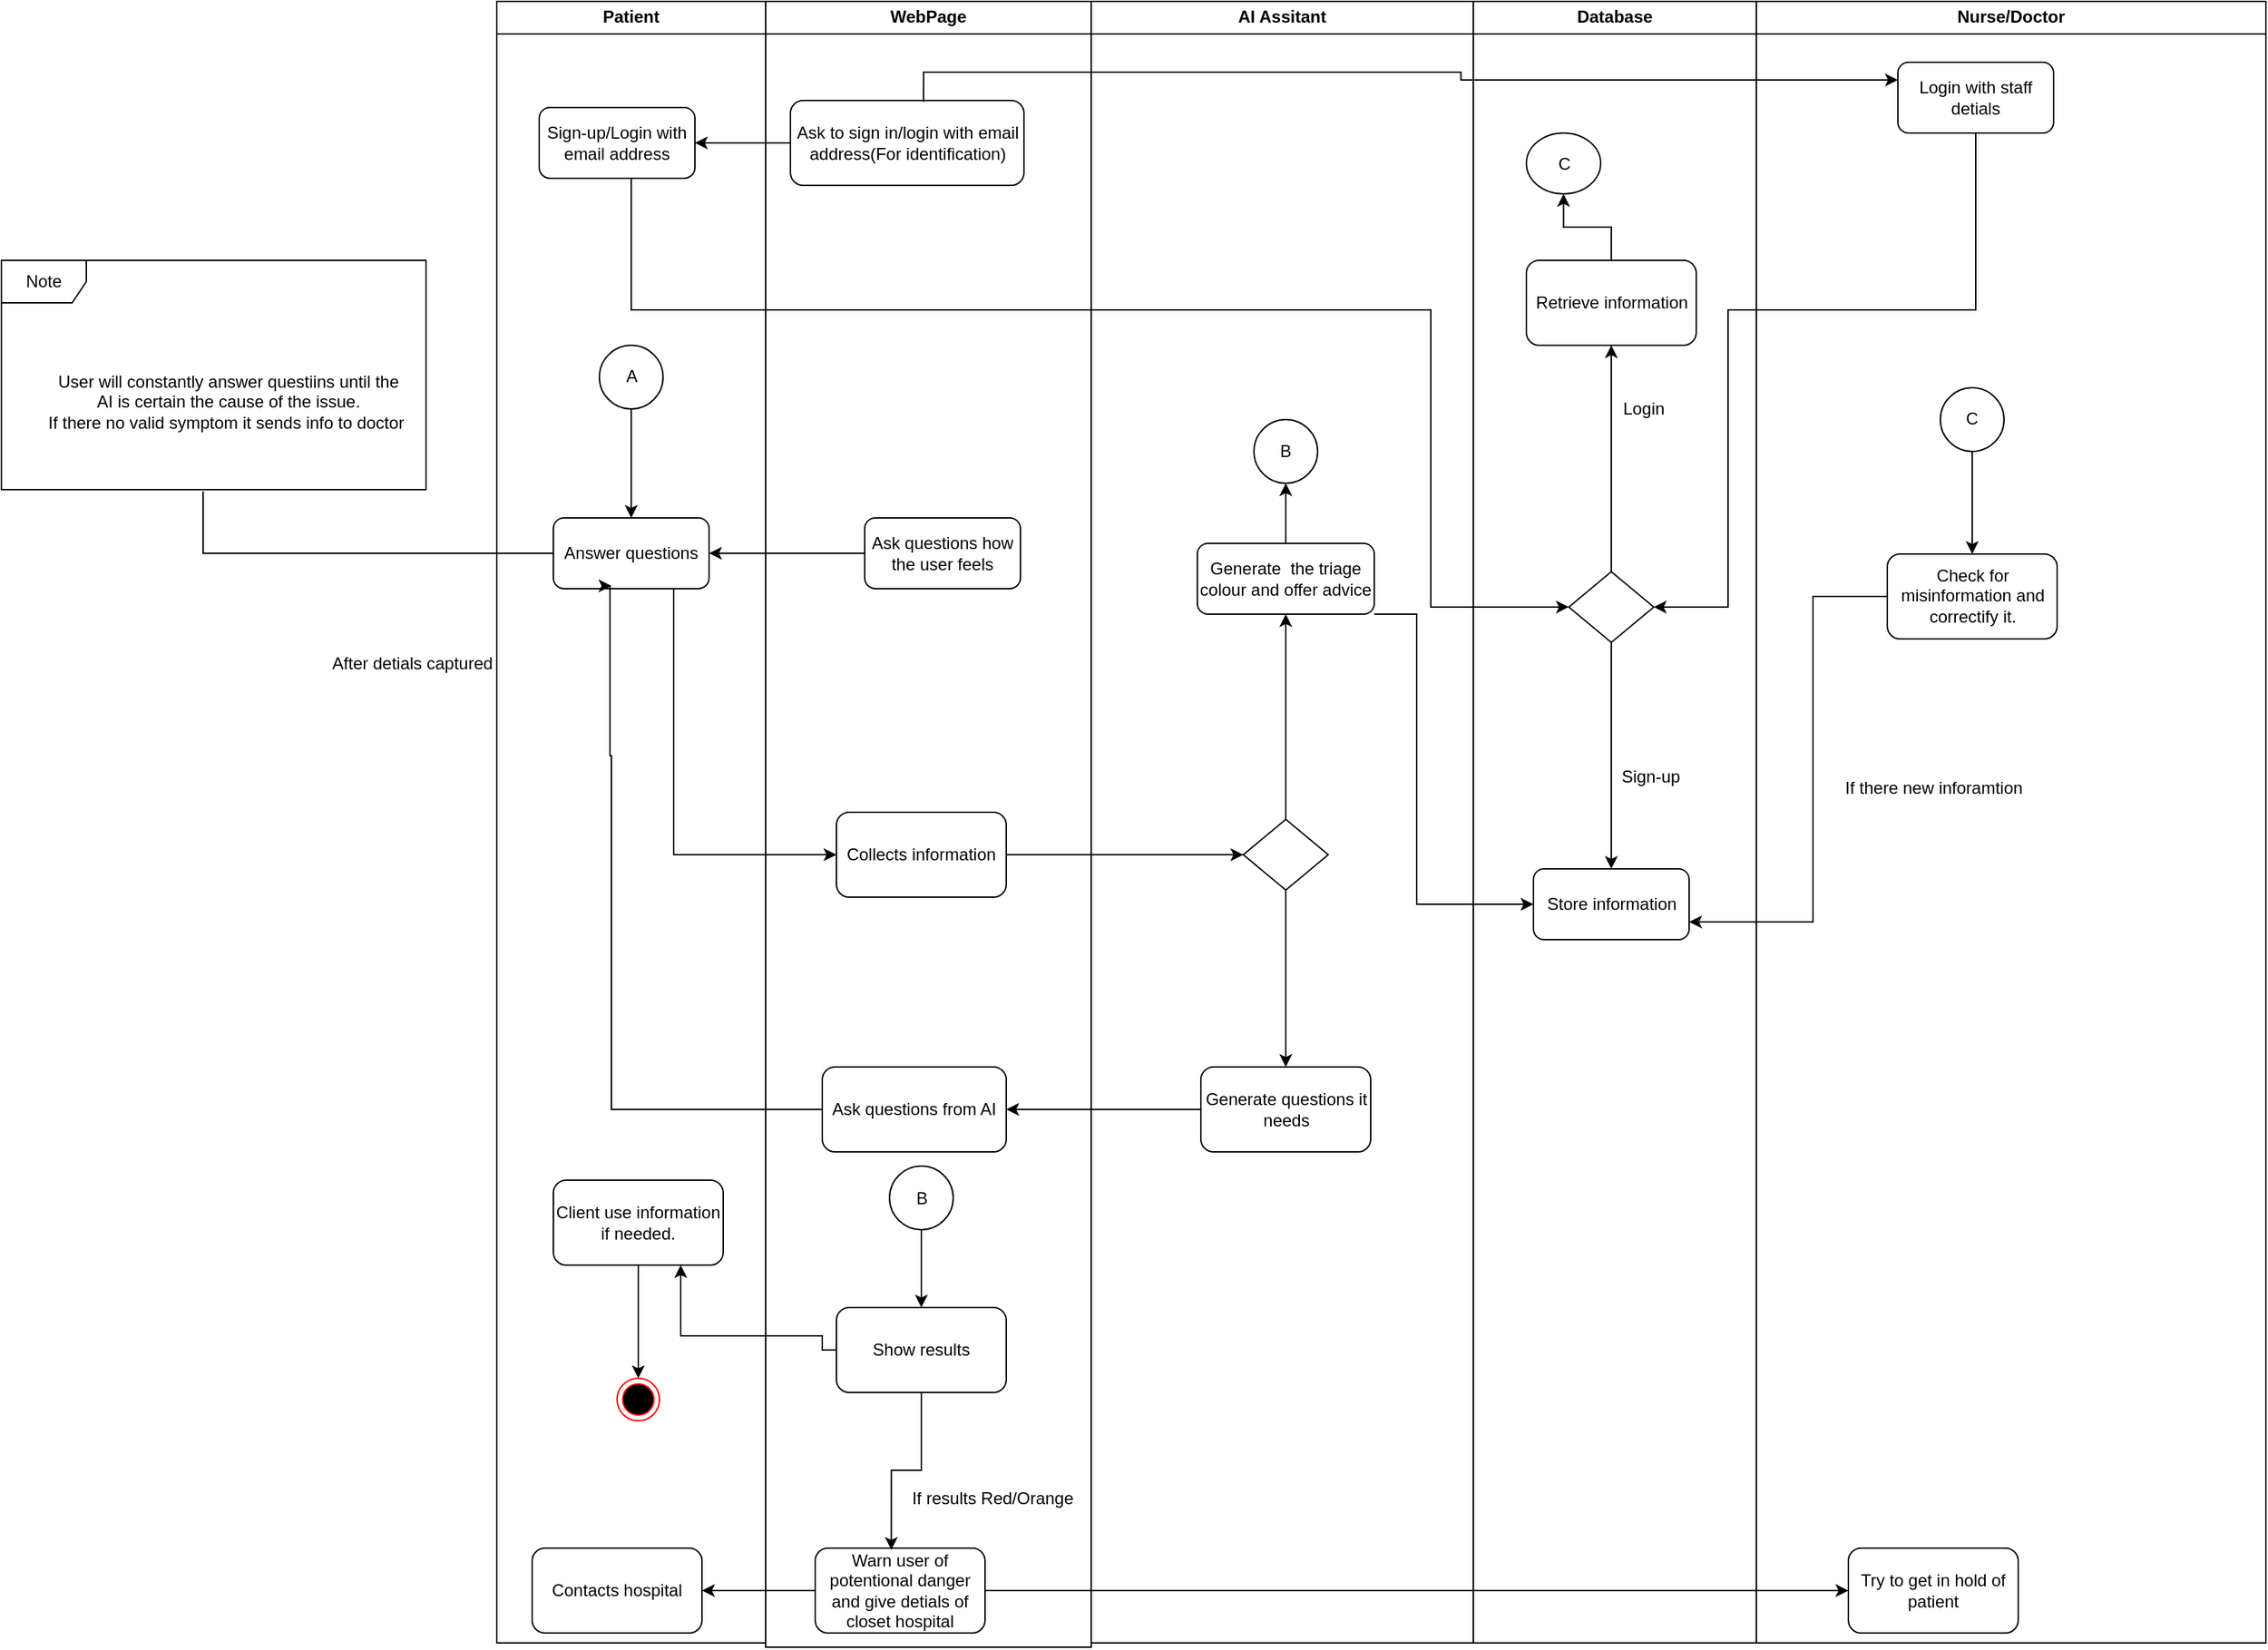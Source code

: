 <mxfile version="23.1.5" type="device">
  <diagram name="Page-1" id="2YBvvXClWsGukQMizWep">
    <mxGraphModel dx="1900" dy="621" grid="1" gridSize="10" guides="1" tooltips="1" connect="1" arrows="1" fold="1" page="1" pageScale="1" pageWidth="850" pageHeight="1100" math="0" shadow="0">
      <root>
        <mxCell id="0" />
        <mxCell id="1" parent="0" />
        <mxCell id="2b5t8Nv5If9gg6Ic7OxE-5" value="Patient" style="swimlane;whiteSpace=wrap;html=1;" parent="1" vertex="1">
          <mxGeometry x="200" y="76.976" width="190" height="1160" as="geometry" />
        </mxCell>
        <mxCell id="2b5t8Nv5If9gg6Ic7OxE-6" value="Sign-up/Login with email address" style="html=1;whiteSpace=wrap;rounded=1;glass=0;" parent="2b5t8Nv5If9gg6Ic7OxE-5" vertex="1">
          <mxGeometry x="30" y="75" width="110" height="50" as="geometry" />
        </mxCell>
        <mxCell id="2b5t8Nv5If9gg6Ic7OxE-8" value="Answer questions" style="html=1;whiteSpace=wrap;rounded=1;glass=0;" parent="2b5t8Nv5If9gg6Ic7OxE-5" vertex="1">
          <mxGeometry x="40" y="365" width="110" height="50" as="geometry" />
        </mxCell>
        <mxCell id="2b5t8Nv5If9gg6Ic7OxE-17" value="A" style="ellipse;whiteSpace=wrap;html=1;aspect=fixed;" parent="2b5t8Nv5If9gg6Ic7OxE-5" vertex="1">
          <mxGeometry x="72.5" y="243.02" width="45" height="45" as="geometry" />
        </mxCell>
        <mxCell id="2b5t8Nv5If9gg6Ic7OxE-55" style="edgeStyle=orthogonalEdgeStyle;rounded=0;orthogonalLoop=1;jettySize=auto;html=1;entryX=0.5;entryY=0;entryDx=0;entryDy=0;" parent="2b5t8Nv5If9gg6Ic7OxE-5" source="2b5t8Nv5If9gg6Ic7OxE-17" target="2b5t8Nv5If9gg6Ic7OxE-8" edge="1">
          <mxGeometry relative="1" as="geometry" />
        </mxCell>
        <mxCell id="3H_AsraDsj0FKCHQlOIG-4" value="" style="ellipse;html=1;shape=endState;fillColor=#000000;strokeColor=#ff0000;" vertex="1" parent="2b5t8Nv5If9gg6Ic7OxE-5">
          <mxGeometry x="85" y="973.02" width="30" height="30" as="geometry" />
        </mxCell>
        <mxCell id="3H_AsraDsj0FKCHQlOIG-2" value="Client use information if needed." style="whiteSpace=wrap;html=1;rounded=1;glass=0;" vertex="1" parent="2b5t8Nv5If9gg6Ic7OxE-5">
          <mxGeometry x="40" y="833.024" width="120" height="60" as="geometry" />
        </mxCell>
        <mxCell id="3H_AsraDsj0FKCHQlOIG-5" style="edgeStyle=orthogonalEdgeStyle;rounded=0;orthogonalLoop=1;jettySize=auto;html=1;entryX=0.5;entryY=0;entryDx=0;entryDy=0;" edge="1" parent="2b5t8Nv5If9gg6Ic7OxE-5" source="3H_AsraDsj0FKCHQlOIG-2" target="3H_AsraDsj0FKCHQlOIG-4">
          <mxGeometry relative="1" as="geometry" />
        </mxCell>
        <mxCell id="3H_AsraDsj0FKCHQlOIG-6" value="Contacts hospital" style="whiteSpace=wrap;html=1;rounded=1;glass=0;" vertex="1" parent="2b5t8Nv5If9gg6Ic7OxE-5">
          <mxGeometry x="25" y="1093.024" width="120" height="60" as="geometry" />
        </mxCell>
        <mxCell id="2b5t8Nv5If9gg6Ic7OxE-11" value="WebPage" style="swimlane;whiteSpace=wrap;html=1;" parent="1" vertex="1">
          <mxGeometry x="390" y="76.98" width="230" height="1163.02" as="geometry" />
        </mxCell>
        <mxCell id="2b5t8Nv5If9gg6Ic7OxE-13" value="Ask questions how the user feels" style="html=1;whiteSpace=wrap;rounded=1;glass=0;" parent="2b5t8Nv5If9gg6Ic7OxE-11" vertex="1">
          <mxGeometry x="70" y="365" width="110" height="50" as="geometry" />
        </mxCell>
        <mxCell id="2b5t8Nv5If9gg6Ic7OxE-15" value="Collects information" style="whiteSpace=wrap;html=1;rounded=1;glass=0;" parent="2b5t8Nv5If9gg6Ic7OxE-11" vertex="1">
          <mxGeometry x="50" y="573.02" width="120" height="60" as="geometry" />
        </mxCell>
        <mxCell id="2b5t8Nv5If9gg6Ic7OxE-21" value="Ask to sign in/login with email address(For identification)" style="html=1;whiteSpace=wrap;rounded=1;glass=0;" parent="2b5t8Nv5If9gg6Ic7OxE-11" vertex="1">
          <mxGeometry x="17.5" y="70" width="165" height="60" as="geometry" />
        </mxCell>
        <mxCell id="2b5t8Nv5If9gg6Ic7OxE-109" value="Ask questions from AI" style="whiteSpace=wrap;html=1;rounded=1;glass=0;" parent="2b5t8Nv5If9gg6Ic7OxE-11" vertex="1">
          <mxGeometry x="40" y="753.02" width="130" height="60" as="geometry" />
        </mxCell>
        <mxCell id="2b5t8Nv5If9gg6Ic7OxE-113" value="Show results" style="whiteSpace=wrap;html=1;rounded=1;glass=0;" parent="2b5t8Nv5If9gg6Ic7OxE-11" vertex="1">
          <mxGeometry x="50" y="923.02" width="120" height="60" as="geometry" />
        </mxCell>
        <mxCell id="2b5t8Nv5If9gg6Ic7OxE-118" style="edgeStyle=orthogonalEdgeStyle;rounded=0;orthogonalLoop=1;jettySize=auto;html=1;entryX=0.5;entryY=0;entryDx=0;entryDy=0;" parent="2b5t8Nv5If9gg6Ic7OxE-11" source="2b5t8Nv5If9gg6Ic7OxE-114" target="2b5t8Nv5If9gg6Ic7OxE-113" edge="1">
          <mxGeometry relative="1" as="geometry" />
        </mxCell>
        <mxCell id="2b5t8Nv5If9gg6Ic7OxE-114" value="B" style="ellipse;whiteSpace=wrap;html=1;aspect=fixed;" parent="2b5t8Nv5If9gg6Ic7OxE-11" vertex="1">
          <mxGeometry x="87.5" y="823.02" width="45" height="45" as="geometry" />
        </mxCell>
        <mxCell id="2b5t8Nv5If9gg6Ic7OxE-124" value="If results Red/Orange" style="text;html=1;align=center;verticalAlign=middle;resizable=0;points=[];autosize=1;strokeColor=none;fillColor=none;" parent="2b5t8Nv5If9gg6Ic7OxE-11" vertex="1">
          <mxGeometry x="90" y="1043.02" width="140" height="30" as="geometry" />
        </mxCell>
        <mxCell id="2b5t8Nv5If9gg6Ic7OxE-123" value="Warn user of potentional danger and give detials of closet hospital" style="whiteSpace=wrap;html=1;rounded=1;glass=0;" parent="2b5t8Nv5If9gg6Ic7OxE-11" vertex="1">
          <mxGeometry x="35" y="1093.02" width="120" height="60" as="geometry" />
        </mxCell>
        <mxCell id="2b5t8Nv5If9gg6Ic7OxE-125" style="edgeStyle=orthogonalEdgeStyle;rounded=0;orthogonalLoop=1;jettySize=auto;html=1;entryX=0.448;entryY=0.02;entryDx=0;entryDy=0;entryPerimeter=0;" parent="2b5t8Nv5If9gg6Ic7OxE-11" source="2b5t8Nv5If9gg6Ic7OxE-113" target="2b5t8Nv5If9gg6Ic7OxE-123" edge="1">
          <mxGeometry relative="1" as="geometry" />
        </mxCell>
        <mxCell id="2b5t8Nv5If9gg6Ic7OxE-18" value="AI Assitant" style="swimlane;whiteSpace=wrap;html=1;" parent="1" vertex="1">
          <mxGeometry x="620" y="76.976" width="270" height="1160" as="geometry" />
        </mxCell>
        <mxCell id="2b5t8Nv5If9gg6Ic7OxE-104" style="edgeStyle=orthogonalEdgeStyle;rounded=0;orthogonalLoop=1;jettySize=auto;html=1;entryX=0.5;entryY=1;entryDx=0;entryDy=0;" parent="2b5t8Nv5If9gg6Ic7OxE-18" source="2b5t8Nv5If9gg6Ic7OxE-23" target="2b5t8Nv5If9gg6Ic7OxE-27" edge="1">
          <mxGeometry relative="1" as="geometry" />
        </mxCell>
        <mxCell id="2b5t8Nv5If9gg6Ic7OxE-23" value="Generate&amp;nbsp; the triage colour and offer advice" style="html=1;whiteSpace=wrap;rounded=1;glass=0;" parent="2b5t8Nv5If9gg6Ic7OxE-18" vertex="1">
          <mxGeometry x="75" y="383.02" width="125" height="50" as="geometry" />
        </mxCell>
        <mxCell id="2b5t8Nv5If9gg6Ic7OxE-27" value="B" style="ellipse;whiteSpace=wrap;html=1;aspect=fixed;" parent="2b5t8Nv5If9gg6Ic7OxE-18" vertex="1">
          <mxGeometry x="115" y="295.52" width="45" height="45" as="geometry" />
        </mxCell>
        <mxCell id="2b5t8Nv5If9gg6Ic7OxE-105" style="edgeStyle=orthogonalEdgeStyle;rounded=0;orthogonalLoop=1;jettySize=auto;html=1;entryX=0.5;entryY=1;entryDx=0;entryDy=0;" parent="2b5t8Nv5If9gg6Ic7OxE-18" source="2b5t8Nv5If9gg6Ic7OxE-102" target="2b5t8Nv5If9gg6Ic7OxE-23" edge="1">
          <mxGeometry relative="1" as="geometry" />
        </mxCell>
        <mxCell id="2b5t8Nv5If9gg6Ic7OxE-107" style="edgeStyle=orthogonalEdgeStyle;rounded=0;orthogonalLoop=1;jettySize=auto;html=1;" parent="2b5t8Nv5If9gg6Ic7OxE-18" source="2b5t8Nv5If9gg6Ic7OxE-102" target="2b5t8Nv5If9gg6Ic7OxE-106" edge="1">
          <mxGeometry relative="1" as="geometry" />
        </mxCell>
        <mxCell id="2b5t8Nv5If9gg6Ic7OxE-102" value="" style="rhombus;whiteSpace=wrap;html=1;" parent="2b5t8Nv5If9gg6Ic7OxE-18" vertex="1">
          <mxGeometry x="107.5" y="578.03" width="60" height="49.98" as="geometry" />
        </mxCell>
        <mxCell id="2b5t8Nv5If9gg6Ic7OxE-106" value="Generate questions it needs" style="whiteSpace=wrap;html=1;rounded=1;glass=0;" parent="2b5t8Nv5If9gg6Ic7OxE-18" vertex="1">
          <mxGeometry x="77.5" y="753.02" width="120" height="60" as="geometry" />
        </mxCell>
        <mxCell id="2b5t8Nv5If9gg6Ic7OxE-35" value="Database" style="swimlane;whiteSpace=wrap;html=1;" parent="1" vertex="1">
          <mxGeometry x="890" y="76.976" width="200" height="1160" as="geometry" />
        </mxCell>
        <mxCell id="2b5t8Nv5If9gg6Ic7OxE-89" value="Store information" style="html=1;whiteSpace=wrap;rounded=1;glass=0;" parent="2b5t8Nv5If9gg6Ic7OxE-35" vertex="1">
          <mxGeometry x="42.5" y="613.02" width="110" height="50" as="geometry" />
        </mxCell>
        <mxCell id="2b5t8Nv5If9gg6Ic7OxE-94" value="" style="edgeStyle=orthogonalEdgeStyle;rounded=0;orthogonalLoop=1;jettySize=auto;html=1;" parent="2b5t8Nv5If9gg6Ic7OxE-35" source="2b5t8Nv5If9gg6Ic7OxE-92" target="2b5t8Nv5If9gg6Ic7OxE-93" edge="1">
          <mxGeometry relative="1" as="geometry" />
        </mxCell>
        <mxCell id="2b5t8Nv5If9gg6Ic7OxE-95" style="edgeStyle=orthogonalEdgeStyle;rounded=0;orthogonalLoop=1;jettySize=auto;html=1;entryX=0.5;entryY=0;entryDx=0;entryDy=0;" parent="2b5t8Nv5If9gg6Ic7OxE-35" source="2b5t8Nv5If9gg6Ic7OxE-92" target="2b5t8Nv5If9gg6Ic7OxE-89" edge="1">
          <mxGeometry relative="1" as="geometry" />
        </mxCell>
        <mxCell id="2b5t8Nv5If9gg6Ic7OxE-92" value="" style="rhombus;whiteSpace=wrap;html=1;" parent="2b5t8Nv5If9gg6Ic7OxE-35" vertex="1">
          <mxGeometry x="67.5" y="403.02" width="60" height="49.98" as="geometry" />
        </mxCell>
        <mxCell id="3H_AsraDsj0FKCHQlOIG-12" value="" style="edgeStyle=orthogonalEdgeStyle;rounded=0;orthogonalLoop=1;jettySize=auto;html=1;" edge="1" parent="2b5t8Nv5If9gg6Ic7OxE-35" source="2b5t8Nv5If9gg6Ic7OxE-93" target="3H_AsraDsj0FKCHQlOIG-11">
          <mxGeometry relative="1" as="geometry" />
        </mxCell>
        <mxCell id="2b5t8Nv5If9gg6Ic7OxE-93" value="Retrieve information" style="whiteSpace=wrap;html=1;rounded=1;" parent="2b5t8Nv5If9gg6Ic7OxE-35" vertex="1">
          <mxGeometry x="37.5" y="183.02" width="120" height="60" as="geometry" />
        </mxCell>
        <mxCell id="2b5t8Nv5If9gg6Ic7OxE-96" value="Sign-up" style="text;html=1;align=center;verticalAlign=middle;resizable=0;points=[];autosize=1;strokeColor=none;fillColor=none;" parent="2b5t8Nv5If9gg6Ic7OxE-35" vertex="1">
          <mxGeometry x="95" y="533.024" width="60" height="30" as="geometry" />
        </mxCell>
        <mxCell id="2b5t8Nv5If9gg6Ic7OxE-97" value="Login" style="text;html=1;align=center;verticalAlign=middle;resizable=0;points=[];autosize=1;strokeColor=none;fillColor=none;" parent="2b5t8Nv5If9gg6Ic7OxE-35" vertex="1">
          <mxGeometry x="95" y="273.024" width="50" height="30" as="geometry" />
        </mxCell>
        <mxCell id="3H_AsraDsj0FKCHQlOIG-11" value="C" style="ellipse;whiteSpace=wrap;html=1;rounded=1;" vertex="1" parent="2b5t8Nv5If9gg6Ic7OxE-35">
          <mxGeometry x="37.5" y="93.02" width="52.5" height="43.02" as="geometry" />
        </mxCell>
        <mxCell id="2b5t8Nv5If9gg6Ic7OxE-39" value="Nurse/Doctor" style="swimlane;whiteSpace=wrap;html=1;movable=1;resizable=1;rotatable=1;deletable=1;editable=1;locked=0;connectable=1;" parent="1" vertex="1">
          <mxGeometry x="1090" y="76.976" width="360" height="1160" as="geometry" />
        </mxCell>
        <mxCell id="2b5t8Nv5If9gg6Ic7OxE-87" value="Login with staff detials" style="html=1;whiteSpace=wrap;rounded=1;glass=0;" parent="2b5t8Nv5If9gg6Ic7OxE-39" vertex="1">
          <mxGeometry x="100" y="43.02" width="110" height="50" as="geometry" />
        </mxCell>
        <mxCell id="3H_AsraDsj0FKCHQlOIG-9" value="Try to get in hold of patient" style="whiteSpace=wrap;html=1;rounded=1;glass=0;" vertex="1" parent="2b5t8Nv5If9gg6Ic7OxE-39">
          <mxGeometry x="65" y="1093.024" width="120" height="60" as="geometry" />
        </mxCell>
        <mxCell id="3H_AsraDsj0FKCHQlOIG-15" value="" style="edgeStyle=orthogonalEdgeStyle;rounded=0;orthogonalLoop=1;jettySize=auto;html=1;" edge="1" parent="2b5t8Nv5If9gg6Ic7OxE-39" source="3H_AsraDsj0FKCHQlOIG-13" target="3H_AsraDsj0FKCHQlOIG-14">
          <mxGeometry relative="1" as="geometry" />
        </mxCell>
        <mxCell id="3H_AsraDsj0FKCHQlOIG-13" value="C" style="ellipse;whiteSpace=wrap;html=1;aspect=fixed;" vertex="1" parent="2b5t8Nv5If9gg6Ic7OxE-39">
          <mxGeometry x="130" y="273.02" width="45" height="45" as="geometry" />
        </mxCell>
        <mxCell id="3H_AsraDsj0FKCHQlOIG-14" value="Check for misinformation and correctify it." style="whiteSpace=wrap;html=1;rounded=1;" vertex="1" parent="2b5t8Nv5If9gg6Ic7OxE-39">
          <mxGeometry x="92.5" y="390.52" width="120" height="60" as="geometry" />
        </mxCell>
        <mxCell id="3H_AsraDsj0FKCHQlOIG-17" value="If there new inforamtion" style="text;html=1;align=center;verticalAlign=middle;resizable=0;points=[];autosize=1;strokeColor=none;fillColor=none;" vertex="1" parent="2b5t8Nv5If9gg6Ic7OxE-39">
          <mxGeometry x="50" y="541.024" width="150" height="30" as="geometry" />
        </mxCell>
        <mxCell id="2b5t8Nv5If9gg6Ic7OxE-51" style="edgeStyle=orthogonalEdgeStyle;rounded=0;orthogonalLoop=1;jettySize=auto;html=1;entryX=0;entryY=0.5;entryDx=0;entryDy=0;" parent="1" source="2b5t8Nv5If9gg6Ic7OxE-6" target="2b5t8Nv5If9gg6Ic7OxE-92" edge="1">
          <mxGeometry relative="1" as="geometry">
            <Array as="points">
              <mxPoint x="295" y="295" />
              <mxPoint x="860" y="295" />
              <mxPoint x="860" y="505" />
            </Array>
          </mxGeometry>
        </mxCell>
        <mxCell id="2b5t8Nv5If9gg6Ic7OxE-52" value="Note" style="shape=umlFrame;whiteSpace=wrap;html=1;pointerEvents=0;" parent="1" vertex="1">
          <mxGeometry x="-150" y="260" width="300" height="161.98" as="geometry" />
        </mxCell>
        <mxCell id="2b5t8Nv5If9gg6Ic7OxE-53" value="User will constantly answer questiins until the &lt;br&gt;AI is certain the cause of the issue. &lt;br&gt;If there no valid symptom it sends info to doctor&amp;nbsp;" style="text;html=1;align=center;verticalAlign=middle;resizable=0;points=[];autosize=1;strokeColor=none;fillColor=none;" parent="1" vertex="1">
          <mxGeometry x="-130" y="329.996" width="280" height="60" as="geometry" />
        </mxCell>
        <mxCell id="2b5t8Nv5If9gg6Ic7OxE-54" style="edgeStyle=orthogonalEdgeStyle;rounded=0;orthogonalLoop=1;jettySize=auto;html=1;endArrow=none;endFill=0;entryX=0.475;entryY=1.008;entryDx=0;entryDy=0;entryPerimeter=0;" parent="1" source="2b5t8Nv5If9gg6Ic7OxE-8" target="2b5t8Nv5If9gg6Ic7OxE-52" edge="1">
          <mxGeometry relative="1" as="geometry" />
        </mxCell>
        <mxCell id="2b5t8Nv5If9gg6Ic7OxE-56" style="edgeStyle=orthogonalEdgeStyle;rounded=0;orthogonalLoop=1;jettySize=auto;html=1;entryX=1;entryY=0.5;entryDx=0;entryDy=0;" parent="1" source="2b5t8Nv5If9gg6Ic7OxE-21" target="2b5t8Nv5If9gg6Ic7OxE-6" edge="1">
          <mxGeometry relative="1" as="geometry" />
        </mxCell>
        <mxCell id="2b5t8Nv5If9gg6Ic7OxE-98" style="edgeStyle=orthogonalEdgeStyle;rounded=0;orthogonalLoop=1;jettySize=auto;html=1;entryX=1;entryY=0.5;entryDx=0;entryDy=0;" parent="1" source="2b5t8Nv5If9gg6Ic7OxE-87" target="2b5t8Nv5If9gg6Ic7OxE-92" edge="1">
          <mxGeometry relative="1" as="geometry">
            <Array as="points">
              <mxPoint x="1245" y="295" />
              <mxPoint x="1070" y="295" />
              <mxPoint x="1070" y="505" />
            </Array>
          </mxGeometry>
        </mxCell>
        <mxCell id="2b5t8Nv5If9gg6Ic7OxE-100" style="edgeStyle=orthogonalEdgeStyle;rounded=0;orthogonalLoop=1;jettySize=auto;html=1;entryX=0;entryY=0.25;entryDx=0;entryDy=0;exitX=0.57;exitY=0.017;exitDx=0;exitDy=0;exitPerimeter=0;" parent="1" source="2b5t8Nv5If9gg6Ic7OxE-21" target="2b5t8Nv5If9gg6Ic7OxE-87" edge="1">
          <mxGeometry relative="1" as="geometry">
            <mxPoint x="610" y="132" as="sourcePoint" />
            <mxPoint x="1197.5" y="99.996" as="targetPoint" />
          </mxGeometry>
        </mxCell>
        <mxCell id="2b5t8Nv5If9gg6Ic7OxE-101" style="edgeStyle=orthogonalEdgeStyle;rounded=0;orthogonalLoop=1;jettySize=auto;html=1;" parent="1" source="2b5t8Nv5If9gg6Ic7OxE-13" target="2b5t8Nv5If9gg6Ic7OxE-8" edge="1">
          <mxGeometry relative="1" as="geometry" />
        </mxCell>
        <mxCell id="2b5t8Nv5If9gg6Ic7OxE-9" value="After detials captured" style="text;html=1;align=center;verticalAlign=middle;resizable=0;points=[];autosize=1;strokeColor=none;fillColor=none;" parent="1" vertex="1">
          <mxGeometry x="70" y="529.996" width="140" height="30" as="geometry" />
        </mxCell>
        <mxCell id="2b5t8Nv5If9gg6Ic7OxE-103" style="edgeStyle=orthogonalEdgeStyle;rounded=0;orthogonalLoop=1;jettySize=auto;html=1;entryX=0;entryY=0.5;entryDx=0;entryDy=0;" parent="1" source="2b5t8Nv5If9gg6Ic7OxE-15" target="2b5t8Nv5If9gg6Ic7OxE-102" edge="1">
          <mxGeometry relative="1" as="geometry" />
        </mxCell>
        <mxCell id="2b5t8Nv5If9gg6Ic7OxE-110" value="" style="edgeStyle=orthogonalEdgeStyle;rounded=0;orthogonalLoop=1;jettySize=auto;html=1;" parent="1" source="2b5t8Nv5If9gg6Ic7OxE-106" target="2b5t8Nv5If9gg6Ic7OxE-109" edge="1">
          <mxGeometry relative="1" as="geometry" />
        </mxCell>
        <mxCell id="2b5t8Nv5If9gg6Ic7OxE-111" style="edgeStyle=orthogonalEdgeStyle;rounded=0;orthogonalLoop=1;jettySize=auto;html=1;" parent="1" source="2b5t8Nv5If9gg6Ic7OxE-109" edge="1">
          <mxGeometry relative="1" as="geometry">
            <mxPoint x="281" y="490" as="targetPoint" />
            <Array as="points">
              <mxPoint x="281" y="860" />
              <mxPoint x="281" y="610" />
              <mxPoint x="280" y="610" />
            </Array>
          </mxGeometry>
        </mxCell>
        <mxCell id="2b5t8Nv5If9gg6Ic7OxE-112" style="edgeStyle=orthogonalEdgeStyle;rounded=0;orthogonalLoop=1;jettySize=auto;html=1;entryX=0;entryY=0.5;entryDx=0;entryDy=0;" parent="1" source="2b5t8Nv5If9gg6Ic7OxE-8" target="2b5t8Nv5If9gg6Ic7OxE-15" edge="1">
          <mxGeometry relative="1" as="geometry">
            <Array as="points">
              <mxPoint x="325" y="680" />
            </Array>
          </mxGeometry>
        </mxCell>
        <mxCell id="3H_AsraDsj0FKCHQlOIG-3" value="" style="edgeStyle=orthogonalEdgeStyle;rounded=0;orthogonalLoop=1;jettySize=auto;html=1;exitX=0;exitY=0.5;exitDx=0;exitDy=0;entryX=0.75;entryY=1;entryDx=0;entryDy=0;" edge="1" parent="1" source="2b5t8Nv5If9gg6Ic7OxE-113" target="3H_AsraDsj0FKCHQlOIG-2">
          <mxGeometry relative="1" as="geometry">
            <mxPoint x="430" y="1080" as="sourcePoint" />
            <mxPoint x="290" y="1020" as="targetPoint" />
            <Array as="points">
              <mxPoint x="430" y="1029.976" />
              <mxPoint x="430" y="1019.976" />
              <mxPoint x="330" y="1019.976" />
            </Array>
          </mxGeometry>
        </mxCell>
        <mxCell id="3H_AsraDsj0FKCHQlOIG-7" value="" style="edgeStyle=orthogonalEdgeStyle;rounded=0;orthogonalLoop=1;jettySize=auto;html=1;" edge="1" parent="1" source="2b5t8Nv5If9gg6Ic7OxE-123" target="3H_AsraDsj0FKCHQlOIG-6">
          <mxGeometry relative="1" as="geometry" />
        </mxCell>
        <mxCell id="3H_AsraDsj0FKCHQlOIG-8" style="edgeStyle=orthogonalEdgeStyle;rounded=0;orthogonalLoop=1;jettySize=auto;html=1;entryX=0;entryY=0.5;entryDx=0;entryDy=0;" edge="1" parent="1" source="2b5t8Nv5If9gg6Ic7OxE-123" target="3H_AsraDsj0FKCHQlOIG-9">
          <mxGeometry relative="1" as="geometry">
            <mxPoint x="1160" y="1200" as="targetPoint" />
          </mxGeometry>
        </mxCell>
        <mxCell id="3H_AsraDsj0FKCHQlOIG-10" style="edgeStyle=orthogonalEdgeStyle;rounded=0;orthogonalLoop=1;jettySize=auto;html=1;entryX=0;entryY=0.5;entryDx=0;entryDy=0;" edge="1" parent="1" source="2b5t8Nv5If9gg6Ic7OxE-23" target="2b5t8Nv5If9gg6Ic7OxE-89">
          <mxGeometry relative="1" as="geometry">
            <Array as="points">
              <mxPoint x="850" y="510" />
              <mxPoint x="850" y="715" />
            </Array>
          </mxGeometry>
        </mxCell>
        <mxCell id="3H_AsraDsj0FKCHQlOIG-16" style="edgeStyle=orthogonalEdgeStyle;rounded=0;orthogonalLoop=1;jettySize=auto;html=1;entryX=1;entryY=0.75;entryDx=0;entryDy=0;" edge="1" parent="1" source="3H_AsraDsj0FKCHQlOIG-14" target="2b5t8Nv5If9gg6Ic7OxE-89">
          <mxGeometry relative="1" as="geometry">
            <Array as="points">
              <mxPoint x="1130" y="498" />
              <mxPoint x="1130" y="728" />
            </Array>
          </mxGeometry>
        </mxCell>
      </root>
    </mxGraphModel>
  </diagram>
</mxfile>
